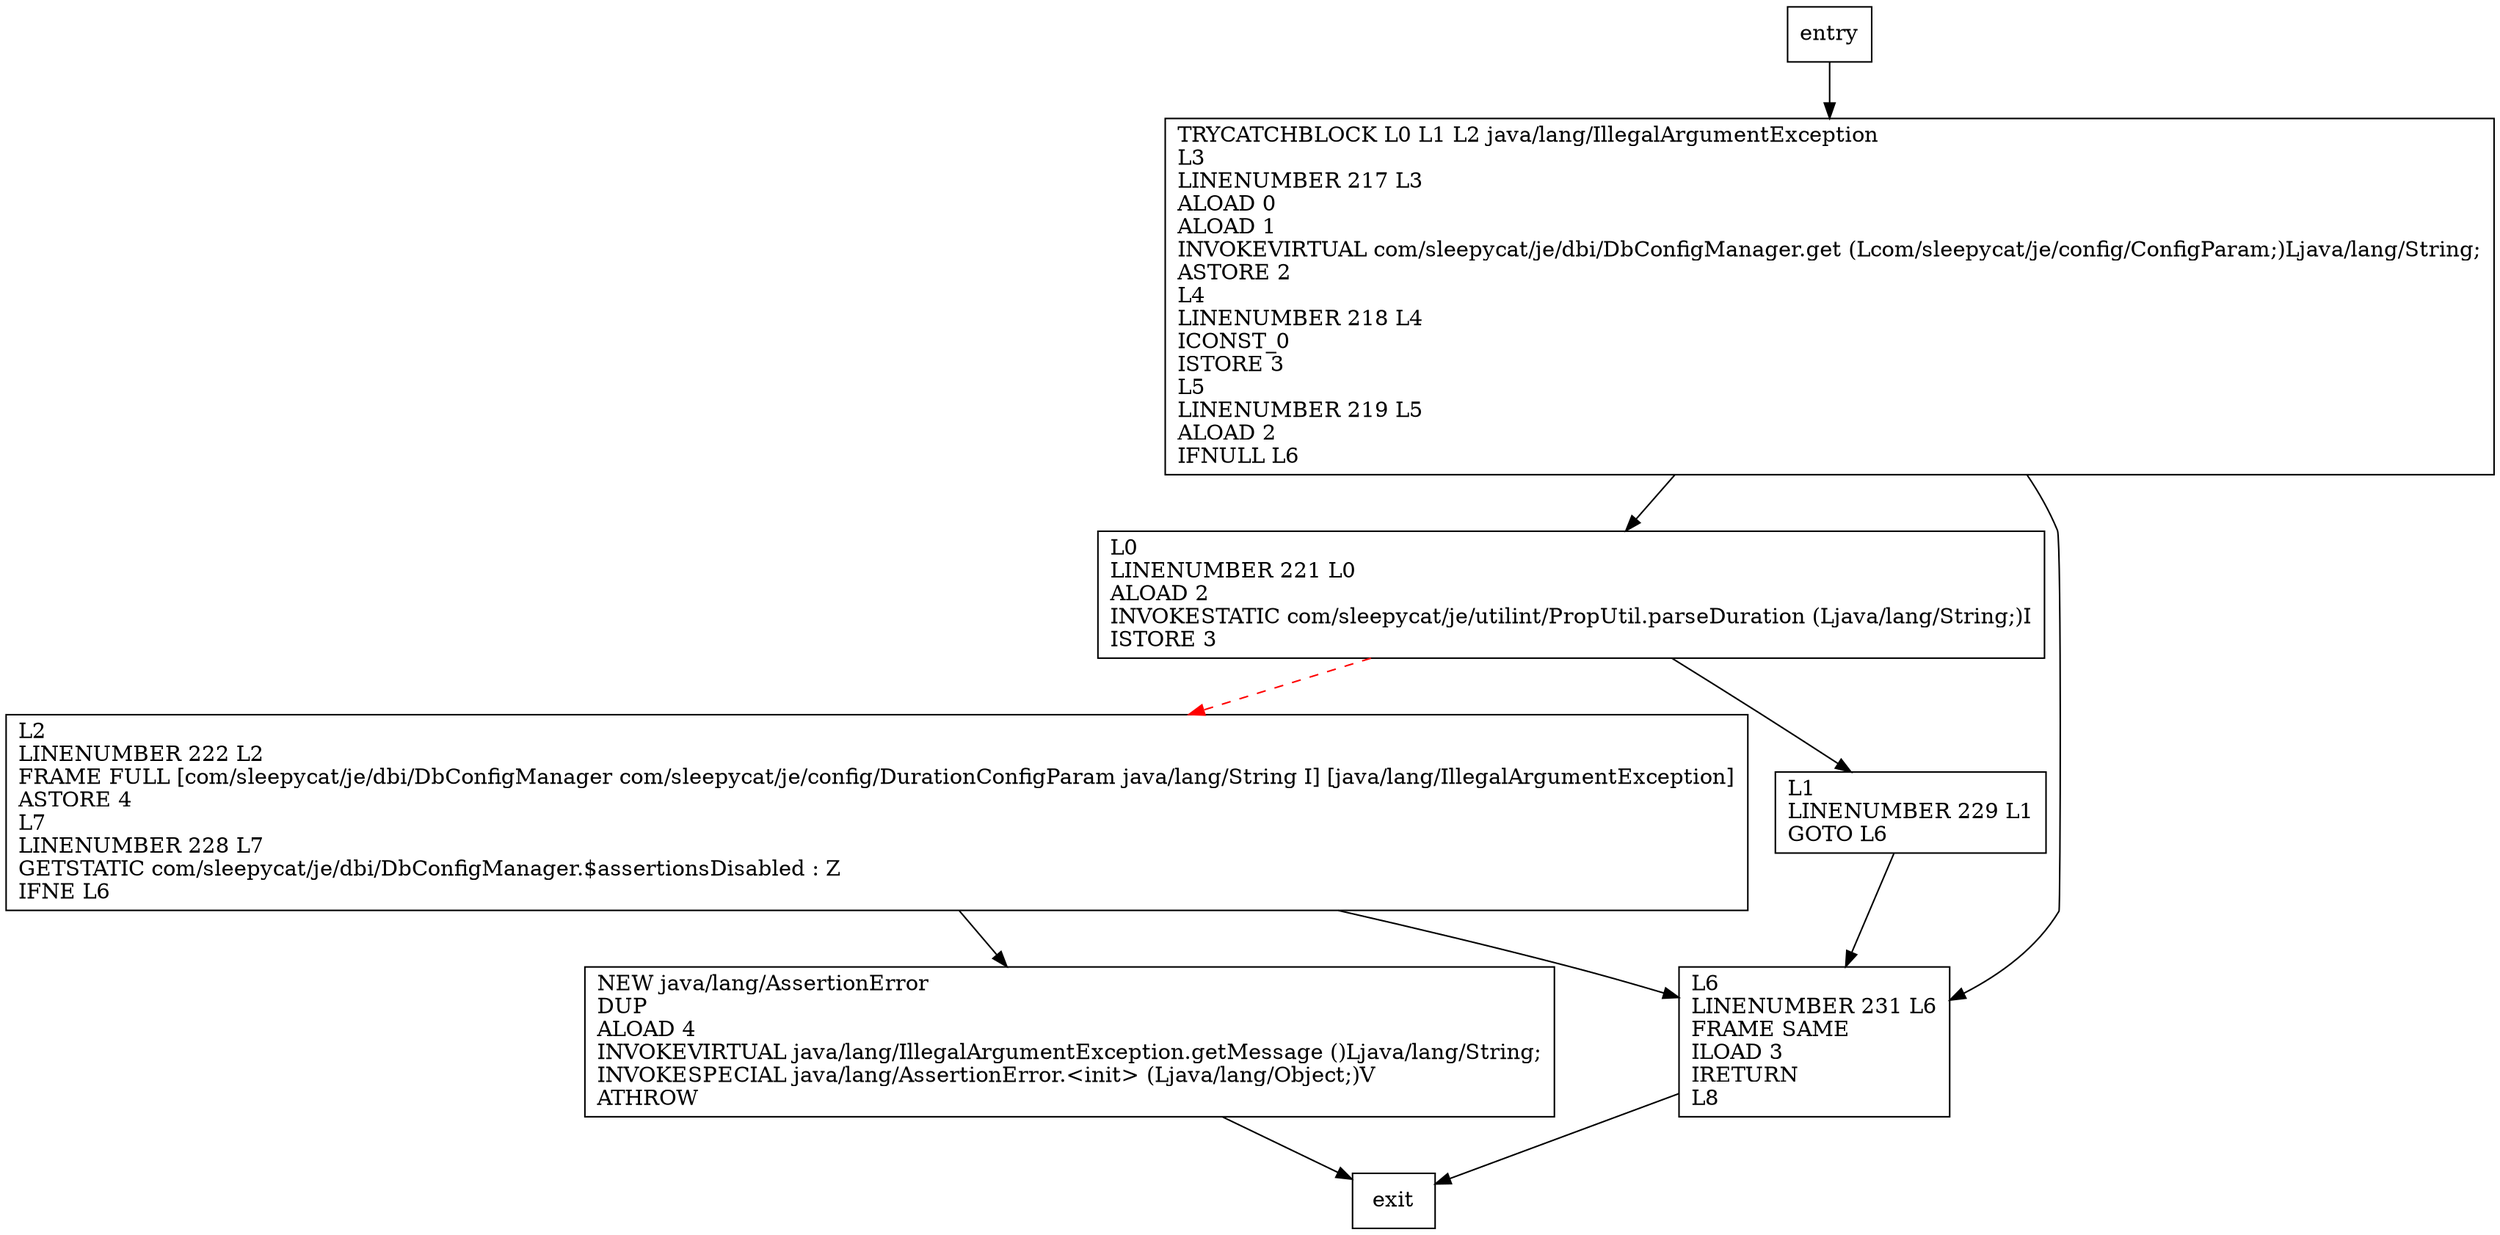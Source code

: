 digraph getDuration {
node [shape=record];
708690875 [label="L2\lLINENUMBER 222 L2\lFRAME FULL [com/sleepycat/je/dbi/DbConfigManager com/sleepycat/je/config/DurationConfigParam java/lang/String I] [java/lang/IllegalArgumentException]\lASTORE 4\lL7\lLINENUMBER 228 L7\lGETSTATIC com/sleepycat/je/dbi/DbConfigManager.$assertionsDisabled : Z\lIFNE L6\l"];
1636104210 [label="NEW java/lang/AssertionError\lDUP\lALOAD 4\lINVOKEVIRTUAL java/lang/IllegalArgumentException.getMessage ()Ljava/lang/String;\lINVOKESPECIAL java/lang/AssertionError.\<init\> (Ljava/lang/Object;)V\lATHROW\l"];
299269270 [label="L1\lLINENUMBER 229 L1\lGOTO L6\l"];
1890487163 [label="TRYCATCHBLOCK L0 L1 L2 java/lang/IllegalArgumentException\lL3\lLINENUMBER 217 L3\lALOAD 0\lALOAD 1\lINVOKEVIRTUAL com/sleepycat/je/dbi/DbConfigManager.get (Lcom/sleepycat/je/config/ConfigParam;)Ljava/lang/String;\lASTORE 2\lL4\lLINENUMBER 218 L4\lICONST_0\lISTORE 3\lL5\lLINENUMBER 219 L5\lALOAD 2\lIFNULL L6\l"];
1989616133 [label="L0\lLINENUMBER 221 L0\lALOAD 2\lINVOKESTATIC com/sleepycat/je/utilint/PropUtil.parseDuration (Ljava/lang/String;)I\lISTORE 3\l"];
776757460 [label="L6\lLINENUMBER 231 L6\lFRAME SAME\lILOAD 3\lIRETURN\lL8\l"];
entry;
exit;
708690875 -> 1636104210
708690875 -> 776757460
1636104210 -> exit
entry -> 1890487163
299269270 -> 776757460
1890487163 -> 1989616133
1890487163 -> 776757460
1989616133 -> 708690875 [style=dashed, color=red]
1989616133 -> 299269270
776757460 -> exit
}
